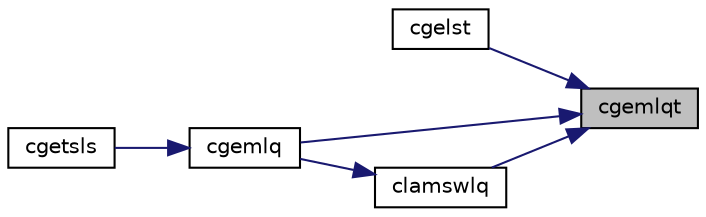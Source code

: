 digraph "cgemlqt"
{
 // LATEX_PDF_SIZE
  edge [fontname="Helvetica",fontsize="10",labelfontname="Helvetica",labelfontsize="10"];
  node [fontname="Helvetica",fontsize="10",shape=record];
  rankdir="RL";
  Node1 [label="cgemlqt",height=0.2,width=0.4,color="black", fillcolor="grey75", style="filled", fontcolor="black",tooltip="CGEMLQT"];
  Node1 -> Node2 [dir="back",color="midnightblue",fontsize="10",style="solid",fontname="Helvetica"];
  Node2 [label="cgelst",height=0.2,width=0.4,color="black", fillcolor="white", style="filled",URL="$cgelst_8f.html#a017ff9c3dd0beea3f883f90da90f3fe0",tooltip="CGELST solves overdetermined or underdetermined systems for GE matrices using QR or LQ factorization ..."];
  Node1 -> Node3 [dir="back",color="midnightblue",fontsize="10",style="solid",fontname="Helvetica"];
  Node3 [label="cgemlq",height=0.2,width=0.4,color="black", fillcolor="white", style="filled",URL="$cgemlq_8f.html#af1eec31dbbd045144d71e4126f5cc305",tooltip="CGEMLQ"];
  Node3 -> Node4 [dir="back",color="midnightblue",fontsize="10",style="solid",fontname="Helvetica"];
  Node4 [label="cgetsls",height=0.2,width=0.4,color="black", fillcolor="white", style="filled",URL="$cgetsls_8f.html#ac9e56f857b4f3dbd7ab4216472fc114c",tooltip="CGETSLS"];
  Node1 -> Node5 [dir="back",color="midnightblue",fontsize="10",style="solid",fontname="Helvetica"];
  Node5 [label="clamswlq",height=0.2,width=0.4,color="black", fillcolor="white", style="filled",URL="$clamswlq_8f.html#add7bf6db65fb9a14f9f1c638a87b9d36",tooltip="CLAMSWLQ"];
  Node5 -> Node3 [dir="back",color="midnightblue",fontsize="10",style="solid",fontname="Helvetica"];
}
